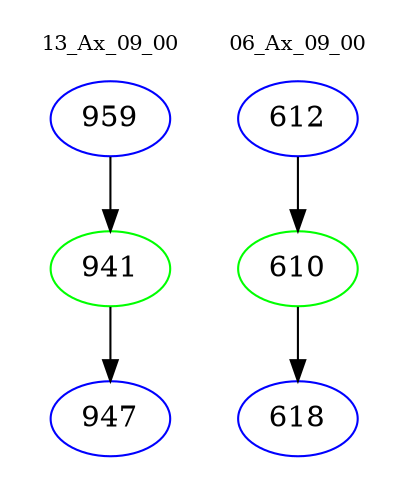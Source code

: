 digraph{
subgraph cluster_0 {
color = white
label = "13_Ax_09_00";
fontsize=10;
T0_959 [label="959", color="blue"]
T0_959 -> T0_941 [color="black"]
T0_941 [label="941", color="green"]
T0_941 -> T0_947 [color="black"]
T0_947 [label="947", color="blue"]
}
subgraph cluster_1 {
color = white
label = "06_Ax_09_00";
fontsize=10;
T1_612 [label="612", color="blue"]
T1_612 -> T1_610 [color="black"]
T1_610 [label="610", color="green"]
T1_610 -> T1_618 [color="black"]
T1_618 [label="618", color="blue"]
}
}
